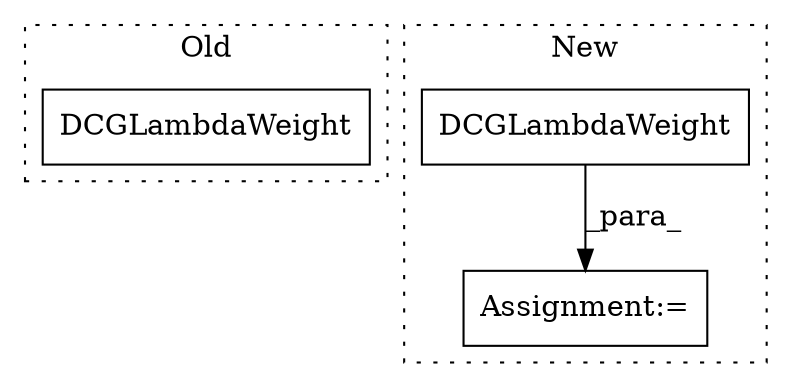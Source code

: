 digraph G {
subgraph cluster0 {
1 [label="DCGLambdaWeight" a="32" s="6495,6564" l="16,1" shape="box"];
label = "Old";
style="dotted";
}
subgraph cluster1 {
2 [label="DCGLambdaWeight" a="32" s="6601,6637" l="16,1" shape="box"];
3 [label="Assignment:=" a="7" s="6593" l="1" shape="box"];
label = "New";
style="dotted";
}
2 -> 3 [label="_para_"];
}